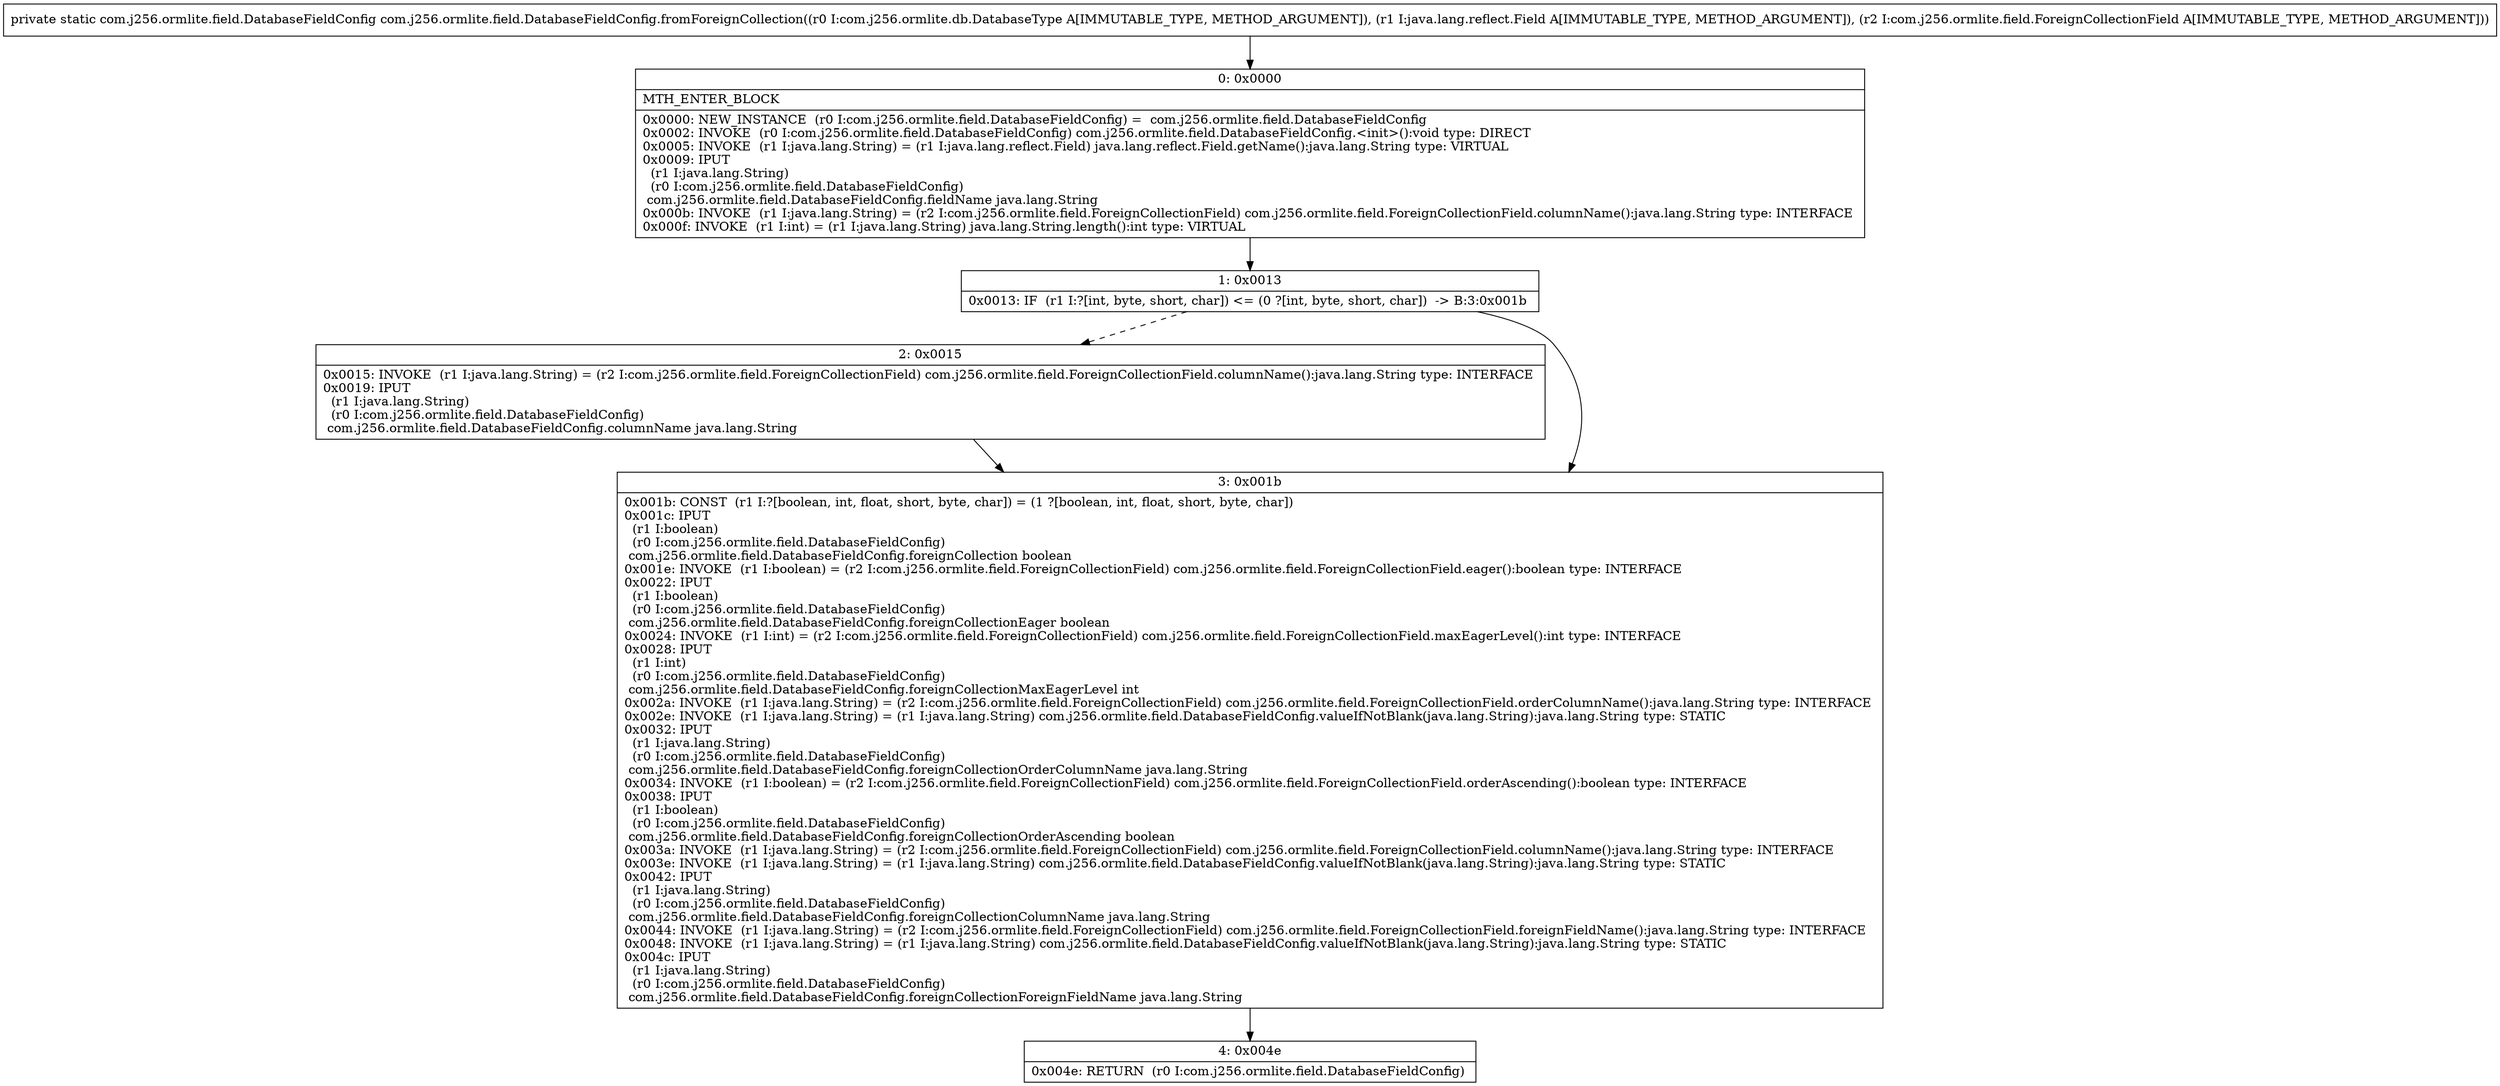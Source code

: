 digraph "CFG forcom.j256.ormlite.field.DatabaseFieldConfig.fromForeignCollection(Lcom\/j256\/ormlite\/db\/DatabaseType;Ljava\/lang\/reflect\/Field;Lcom\/j256\/ormlite\/field\/ForeignCollectionField;)Lcom\/j256\/ormlite\/field\/DatabaseFieldConfig;" {
Node_0 [shape=record,label="{0\:\ 0x0000|MTH_ENTER_BLOCK\l|0x0000: NEW_INSTANCE  (r0 I:com.j256.ormlite.field.DatabaseFieldConfig) =  com.j256.ormlite.field.DatabaseFieldConfig \l0x0002: INVOKE  (r0 I:com.j256.ormlite.field.DatabaseFieldConfig) com.j256.ormlite.field.DatabaseFieldConfig.\<init\>():void type: DIRECT \l0x0005: INVOKE  (r1 I:java.lang.String) = (r1 I:java.lang.reflect.Field) java.lang.reflect.Field.getName():java.lang.String type: VIRTUAL \l0x0009: IPUT  \l  (r1 I:java.lang.String)\l  (r0 I:com.j256.ormlite.field.DatabaseFieldConfig)\l com.j256.ormlite.field.DatabaseFieldConfig.fieldName java.lang.String \l0x000b: INVOKE  (r1 I:java.lang.String) = (r2 I:com.j256.ormlite.field.ForeignCollectionField) com.j256.ormlite.field.ForeignCollectionField.columnName():java.lang.String type: INTERFACE \l0x000f: INVOKE  (r1 I:int) = (r1 I:java.lang.String) java.lang.String.length():int type: VIRTUAL \l}"];
Node_1 [shape=record,label="{1\:\ 0x0013|0x0013: IF  (r1 I:?[int, byte, short, char]) \<= (0 ?[int, byte, short, char])  \-\> B:3:0x001b \l}"];
Node_2 [shape=record,label="{2\:\ 0x0015|0x0015: INVOKE  (r1 I:java.lang.String) = (r2 I:com.j256.ormlite.field.ForeignCollectionField) com.j256.ormlite.field.ForeignCollectionField.columnName():java.lang.String type: INTERFACE \l0x0019: IPUT  \l  (r1 I:java.lang.String)\l  (r0 I:com.j256.ormlite.field.DatabaseFieldConfig)\l com.j256.ormlite.field.DatabaseFieldConfig.columnName java.lang.String \l}"];
Node_3 [shape=record,label="{3\:\ 0x001b|0x001b: CONST  (r1 I:?[boolean, int, float, short, byte, char]) = (1 ?[boolean, int, float, short, byte, char]) \l0x001c: IPUT  \l  (r1 I:boolean)\l  (r0 I:com.j256.ormlite.field.DatabaseFieldConfig)\l com.j256.ormlite.field.DatabaseFieldConfig.foreignCollection boolean \l0x001e: INVOKE  (r1 I:boolean) = (r2 I:com.j256.ormlite.field.ForeignCollectionField) com.j256.ormlite.field.ForeignCollectionField.eager():boolean type: INTERFACE \l0x0022: IPUT  \l  (r1 I:boolean)\l  (r0 I:com.j256.ormlite.field.DatabaseFieldConfig)\l com.j256.ormlite.field.DatabaseFieldConfig.foreignCollectionEager boolean \l0x0024: INVOKE  (r1 I:int) = (r2 I:com.j256.ormlite.field.ForeignCollectionField) com.j256.ormlite.field.ForeignCollectionField.maxEagerLevel():int type: INTERFACE \l0x0028: IPUT  \l  (r1 I:int)\l  (r0 I:com.j256.ormlite.field.DatabaseFieldConfig)\l com.j256.ormlite.field.DatabaseFieldConfig.foreignCollectionMaxEagerLevel int \l0x002a: INVOKE  (r1 I:java.lang.String) = (r2 I:com.j256.ormlite.field.ForeignCollectionField) com.j256.ormlite.field.ForeignCollectionField.orderColumnName():java.lang.String type: INTERFACE \l0x002e: INVOKE  (r1 I:java.lang.String) = (r1 I:java.lang.String) com.j256.ormlite.field.DatabaseFieldConfig.valueIfNotBlank(java.lang.String):java.lang.String type: STATIC \l0x0032: IPUT  \l  (r1 I:java.lang.String)\l  (r0 I:com.j256.ormlite.field.DatabaseFieldConfig)\l com.j256.ormlite.field.DatabaseFieldConfig.foreignCollectionOrderColumnName java.lang.String \l0x0034: INVOKE  (r1 I:boolean) = (r2 I:com.j256.ormlite.field.ForeignCollectionField) com.j256.ormlite.field.ForeignCollectionField.orderAscending():boolean type: INTERFACE \l0x0038: IPUT  \l  (r1 I:boolean)\l  (r0 I:com.j256.ormlite.field.DatabaseFieldConfig)\l com.j256.ormlite.field.DatabaseFieldConfig.foreignCollectionOrderAscending boolean \l0x003a: INVOKE  (r1 I:java.lang.String) = (r2 I:com.j256.ormlite.field.ForeignCollectionField) com.j256.ormlite.field.ForeignCollectionField.columnName():java.lang.String type: INTERFACE \l0x003e: INVOKE  (r1 I:java.lang.String) = (r1 I:java.lang.String) com.j256.ormlite.field.DatabaseFieldConfig.valueIfNotBlank(java.lang.String):java.lang.String type: STATIC \l0x0042: IPUT  \l  (r1 I:java.lang.String)\l  (r0 I:com.j256.ormlite.field.DatabaseFieldConfig)\l com.j256.ormlite.field.DatabaseFieldConfig.foreignCollectionColumnName java.lang.String \l0x0044: INVOKE  (r1 I:java.lang.String) = (r2 I:com.j256.ormlite.field.ForeignCollectionField) com.j256.ormlite.field.ForeignCollectionField.foreignFieldName():java.lang.String type: INTERFACE \l0x0048: INVOKE  (r1 I:java.lang.String) = (r1 I:java.lang.String) com.j256.ormlite.field.DatabaseFieldConfig.valueIfNotBlank(java.lang.String):java.lang.String type: STATIC \l0x004c: IPUT  \l  (r1 I:java.lang.String)\l  (r0 I:com.j256.ormlite.field.DatabaseFieldConfig)\l com.j256.ormlite.field.DatabaseFieldConfig.foreignCollectionForeignFieldName java.lang.String \l}"];
Node_4 [shape=record,label="{4\:\ 0x004e|0x004e: RETURN  (r0 I:com.j256.ormlite.field.DatabaseFieldConfig) \l}"];
MethodNode[shape=record,label="{private static com.j256.ormlite.field.DatabaseFieldConfig com.j256.ormlite.field.DatabaseFieldConfig.fromForeignCollection((r0 I:com.j256.ormlite.db.DatabaseType A[IMMUTABLE_TYPE, METHOD_ARGUMENT]), (r1 I:java.lang.reflect.Field A[IMMUTABLE_TYPE, METHOD_ARGUMENT]), (r2 I:com.j256.ormlite.field.ForeignCollectionField A[IMMUTABLE_TYPE, METHOD_ARGUMENT])) }"];
MethodNode -> Node_0;
Node_0 -> Node_1;
Node_1 -> Node_2[style=dashed];
Node_1 -> Node_3;
Node_2 -> Node_3;
Node_3 -> Node_4;
}

